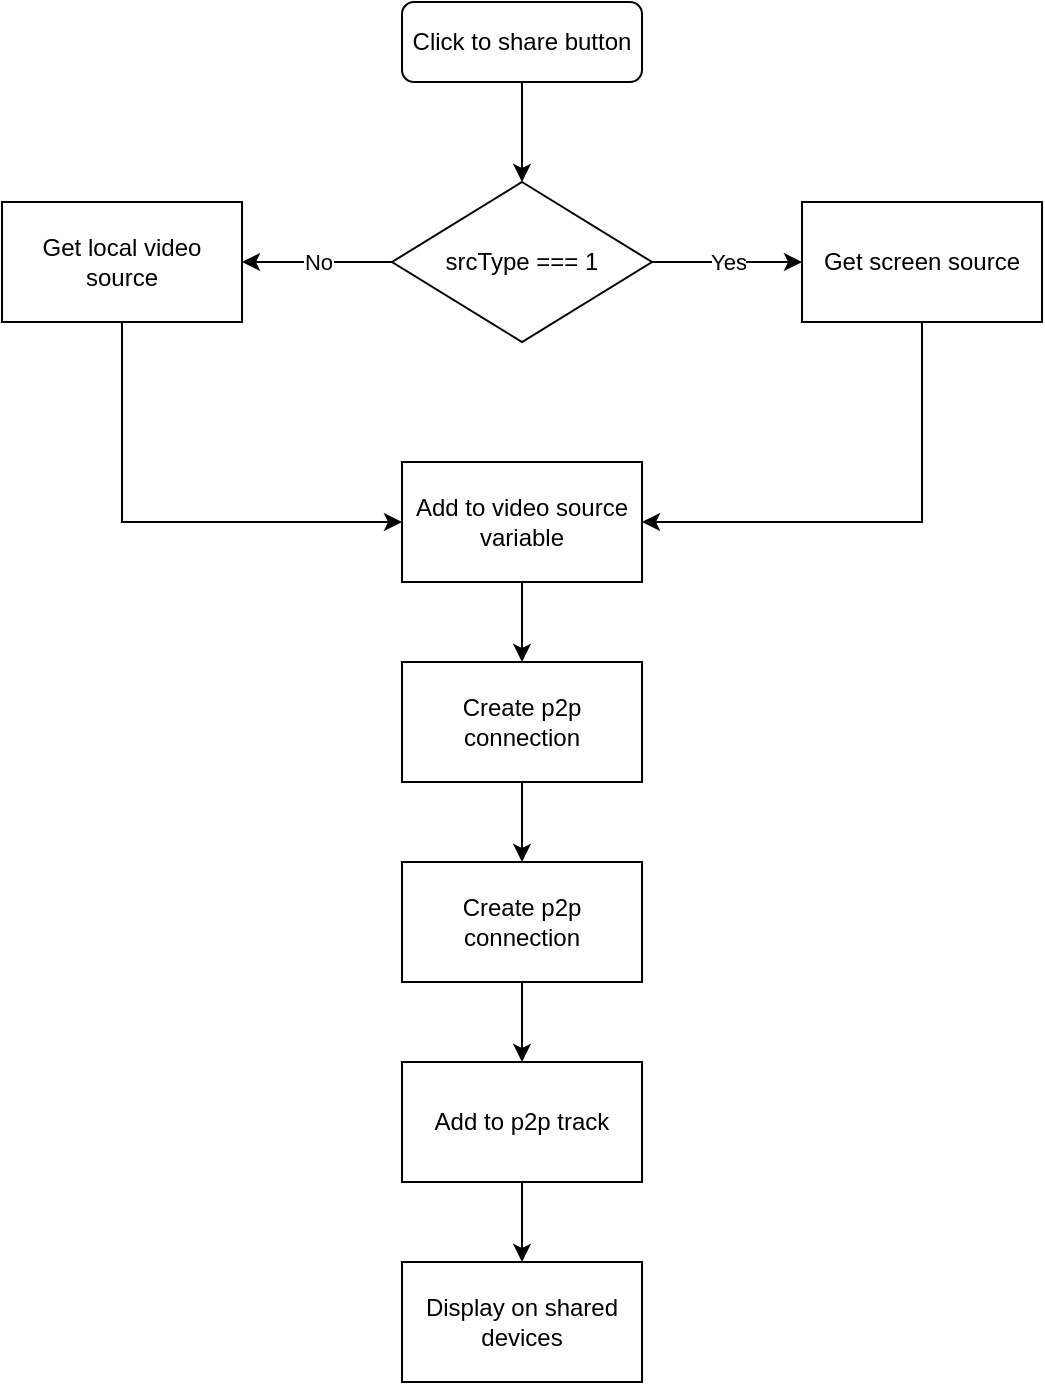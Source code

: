 <mxfile version="24.0.4" type="device">
  <diagram id="C5RBs43oDa-KdzZeNtuy" name="Page-1">
    <mxGraphModel dx="1363" dy="891" grid="1" gridSize="10" guides="1" tooltips="1" connect="1" arrows="1" fold="1" page="1" pageScale="1" pageWidth="827" pageHeight="1169" math="0" shadow="0">
      <root>
        <mxCell id="WIyWlLk6GJQsqaUBKTNV-0" />
        <mxCell id="WIyWlLk6GJQsqaUBKTNV-1" parent="WIyWlLk6GJQsqaUBKTNV-0" />
        <mxCell id="WTc1mzcUcTB7aBHpxUNz-6" style="edgeStyle=orthogonalEdgeStyle;rounded=0;orthogonalLoop=1;jettySize=auto;html=1;entryX=0.5;entryY=0;entryDx=0;entryDy=0;" edge="1" parent="WIyWlLk6GJQsqaUBKTNV-1" source="WIyWlLk6GJQsqaUBKTNV-3" target="WTc1mzcUcTB7aBHpxUNz-1">
          <mxGeometry relative="1" as="geometry" />
        </mxCell>
        <mxCell id="WIyWlLk6GJQsqaUBKTNV-3" value="Click to share button" style="rounded=1;whiteSpace=wrap;html=1;fontSize=12;glass=0;strokeWidth=1;shadow=0;" parent="WIyWlLk6GJQsqaUBKTNV-1" vertex="1">
          <mxGeometry x="300" y="80" width="120" height="40" as="geometry" />
        </mxCell>
        <mxCell id="WTc1mzcUcTB7aBHpxUNz-4" value="Yes" style="edgeStyle=orthogonalEdgeStyle;rounded=0;orthogonalLoop=1;jettySize=auto;html=1;entryX=0;entryY=0.5;entryDx=0;entryDy=0;" edge="1" parent="WIyWlLk6GJQsqaUBKTNV-1" source="WTc1mzcUcTB7aBHpxUNz-1" target="WTc1mzcUcTB7aBHpxUNz-2">
          <mxGeometry relative="1" as="geometry" />
        </mxCell>
        <mxCell id="WTc1mzcUcTB7aBHpxUNz-5" value="No" style="edgeStyle=orthogonalEdgeStyle;rounded=0;orthogonalLoop=1;jettySize=auto;html=1;" edge="1" parent="WIyWlLk6GJQsqaUBKTNV-1" source="WTc1mzcUcTB7aBHpxUNz-1" target="WTc1mzcUcTB7aBHpxUNz-3">
          <mxGeometry relative="1" as="geometry" />
        </mxCell>
        <mxCell id="WTc1mzcUcTB7aBHpxUNz-1" value="srcType === 1" style="rhombus;whiteSpace=wrap;html=1;" vertex="1" parent="WIyWlLk6GJQsqaUBKTNV-1">
          <mxGeometry x="295" y="170" width="130" height="80" as="geometry" />
        </mxCell>
        <mxCell id="WTc1mzcUcTB7aBHpxUNz-8" style="edgeStyle=orthogonalEdgeStyle;rounded=0;orthogonalLoop=1;jettySize=auto;html=1;entryX=1;entryY=0.5;entryDx=0;entryDy=0;" edge="1" parent="WIyWlLk6GJQsqaUBKTNV-1" source="WTc1mzcUcTB7aBHpxUNz-2" target="WTc1mzcUcTB7aBHpxUNz-7">
          <mxGeometry relative="1" as="geometry">
            <Array as="points">
              <mxPoint x="560" y="340" />
            </Array>
          </mxGeometry>
        </mxCell>
        <mxCell id="WTc1mzcUcTB7aBHpxUNz-2" value="Get screen source" style="rounded=0;whiteSpace=wrap;html=1;" vertex="1" parent="WIyWlLk6GJQsqaUBKTNV-1">
          <mxGeometry x="500" y="180" width="120" height="60" as="geometry" />
        </mxCell>
        <mxCell id="WTc1mzcUcTB7aBHpxUNz-9" style="edgeStyle=orthogonalEdgeStyle;rounded=0;orthogonalLoop=1;jettySize=auto;html=1;entryX=0;entryY=0.5;entryDx=0;entryDy=0;" edge="1" parent="WIyWlLk6GJQsqaUBKTNV-1" source="WTc1mzcUcTB7aBHpxUNz-3" target="WTc1mzcUcTB7aBHpxUNz-7">
          <mxGeometry relative="1" as="geometry">
            <Array as="points">
              <mxPoint x="160" y="340" />
            </Array>
          </mxGeometry>
        </mxCell>
        <mxCell id="WTc1mzcUcTB7aBHpxUNz-3" value="Get local video source" style="rounded=0;whiteSpace=wrap;html=1;" vertex="1" parent="WIyWlLk6GJQsqaUBKTNV-1">
          <mxGeometry x="100" y="180" width="120" height="60" as="geometry" />
        </mxCell>
        <mxCell id="WTc1mzcUcTB7aBHpxUNz-12" style="edgeStyle=orthogonalEdgeStyle;rounded=0;orthogonalLoop=1;jettySize=auto;html=1;entryX=0.5;entryY=0;entryDx=0;entryDy=0;" edge="1" parent="WIyWlLk6GJQsqaUBKTNV-1" source="WTc1mzcUcTB7aBHpxUNz-7" target="WTc1mzcUcTB7aBHpxUNz-11">
          <mxGeometry relative="1" as="geometry" />
        </mxCell>
        <mxCell id="WTc1mzcUcTB7aBHpxUNz-7" value="Add to video source variable" style="rounded=0;whiteSpace=wrap;html=1;" vertex="1" parent="WIyWlLk6GJQsqaUBKTNV-1">
          <mxGeometry x="300" y="310" width="120" height="60" as="geometry" />
        </mxCell>
        <mxCell id="WTc1mzcUcTB7aBHpxUNz-14" style="edgeStyle=orthogonalEdgeStyle;rounded=0;orthogonalLoop=1;jettySize=auto;html=1;entryX=0.5;entryY=0;entryDx=0;entryDy=0;" edge="1" parent="WIyWlLk6GJQsqaUBKTNV-1" source="WTc1mzcUcTB7aBHpxUNz-11" target="WTc1mzcUcTB7aBHpxUNz-13">
          <mxGeometry relative="1" as="geometry" />
        </mxCell>
        <mxCell id="WTc1mzcUcTB7aBHpxUNz-11" value="Create p2p connection" style="rounded=0;whiteSpace=wrap;html=1;" vertex="1" parent="WIyWlLk6GJQsqaUBKTNV-1">
          <mxGeometry x="300" y="410" width="120" height="60" as="geometry" />
        </mxCell>
        <mxCell id="WTc1mzcUcTB7aBHpxUNz-16" style="edgeStyle=orthogonalEdgeStyle;rounded=0;orthogonalLoop=1;jettySize=auto;html=1;entryX=0.5;entryY=0;entryDx=0;entryDy=0;" edge="1" parent="WIyWlLk6GJQsqaUBKTNV-1" source="WTc1mzcUcTB7aBHpxUNz-13" target="WTc1mzcUcTB7aBHpxUNz-15">
          <mxGeometry relative="1" as="geometry" />
        </mxCell>
        <mxCell id="WTc1mzcUcTB7aBHpxUNz-13" value="Create p2p connection" style="rounded=0;whiteSpace=wrap;html=1;" vertex="1" parent="WIyWlLk6GJQsqaUBKTNV-1">
          <mxGeometry x="300" y="510" width="120" height="60" as="geometry" />
        </mxCell>
        <mxCell id="WTc1mzcUcTB7aBHpxUNz-18" style="edgeStyle=orthogonalEdgeStyle;rounded=0;orthogonalLoop=1;jettySize=auto;html=1;entryX=0.5;entryY=0;entryDx=0;entryDy=0;" edge="1" parent="WIyWlLk6GJQsqaUBKTNV-1" source="WTc1mzcUcTB7aBHpxUNz-15" target="WTc1mzcUcTB7aBHpxUNz-17">
          <mxGeometry relative="1" as="geometry" />
        </mxCell>
        <mxCell id="WTc1mzcUcTB7aBHpxUNz-15" value="Add to p2p track" style="rounded=0;whiteSpace=wrap;html=1;" vertex="1" parent="WIyWlLk6GJQsqaUBKTNV-1">
          <mxGeometry x="300" y="610" width="120" height="60" as="geometry" />
        </mxCell>
        <mxCell id="WTc1mzcUcTB7aBHpxUNz-17" value="Display on shared devices" style="rounded=0;whiteSpace=wrap;html=1;" vertex="1" parent="WIyWlLk6GJQsqaUBKTNV-1">
          <mxGeometry x="300" y="710" width="120" height="60" as="geometry" />
        </mxCell>
      </root>
    </mxGraphModel>
  </diagram>
</mxfile>
